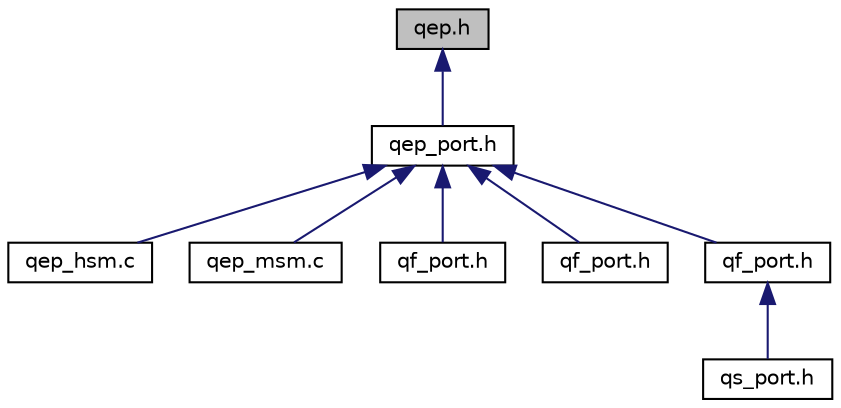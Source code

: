 digraph "qep.h"
{
 // LATEX_PDF_SIZE
  edge [fontname="Helvetica",fontsize="10",labelfontname="Helvetica",labelfontsize="10"];
  node [fontname="Helvetica",fontsize="10",shape=record];
  Node1 [label="qep.h",height=0.2,width=0.4,color="black", fillcolor="grey75", style="filled", fontcolor="black",tooltip="Public QEP/C interface."];
  Node1 -> Node2 [dir="back",color="midnightblue",fontsize="10",style="solid",fontname="Helvetica"];
  Node2 [label="qep_port.h",height=0.2,width=0.4,color="black", fillcolor="white", style="filled",URL="$qep__port_8h.html",tooltip="QEP/C port, generic C11 compiler."];
  Node2 -> Node3 [dir="back",color="midnightblue",fontsize="10",style="solid",fontname="Helvetica"];
  Node3 [label="qep_hsm.c",height=0.2,width=0.4,color="black", fillcolor="white", style="filled",URL="$qep__hsm_8c.html",tooltip="QHsm implementation"];
  Node2 -> Node4 [dir="back",color="midnightblue",fontsize="10",style="solid",fontname="Helvetica"];
  Node4 [label="qep_msm.c",height=0.2,width=0.4,color="black", fillcolor="white", style="filled",URL="$qep__msm_8c.html",tooltip="QMsm implementation"];
  Node2 -> Node5 [dir="back",color="midnightblue",fontsize="10",style="solid",fontname="Helvetica"];
  Node5 [label="qf_port.h",height=0.2,width=0.4,color="black", fillcolor="white", style="filled",URL="$qk_2qf__port_8h.html",tooltip="QF/C port example for QK, generic C compiler."];
  Node2 -> Node6 [dir="back",color="midnightblue",fontsize="10",style="solid",fontname="Helvetica"];
  Node6 [label="qf_port.h",height=0.2,width=0.4,color="black", fillcolor="white", style="filled",URL="$qv_2qf__port_8h.html",tooltip="QF/C port example for QV, generic C compiler."];
  Node2 -> Node7 [dir="back",color="midnightblue",fontsize="10",style="solid",fontname="Helvetica"];
  Node7 [label="qf_port.h",height=0.2,width=0.4,color="black", fillcolor="white", style="filled",URL="$qxk_2qf__port_8h.html",tooltip="QF/C port example for QXK, generic C compiler."];
  Node7 -> Node8 [dir="back",color="midnightblue",fontsize="10",style="solid",fontname="Helvetica"];
  Node8 [label="qs_port.h",height=0.2,width=0.4,color="black", fillcolor="white", style="filled",URL="$qxk_2qs__port_8h.html",tooltip="QS/C port to a 32-bit CPU and a generic C compiler."];
}
